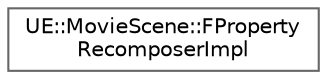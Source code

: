 digraph "Graphical Class Hierarchy"
{
 // INTERACTIVE_SVG=YES
 // LATEX_PDF_SIZE
  bgcolor="transparent";
  edge [fontname=Helvetica,fontsize=10,labelfontname=Helvetica,labelfontsize=10];
  node [fontname=Helvetica,fontsize=10,shape=box,height=0.2,width=0.4];
  rankdir="LR";
  Node0 [id="Node000000",label="UE::MovieScene::FProperty\lRecomposerImpl",height=0.2,width=0.4,color="grey40", fillcolor="white", style="filled",URL="$d8/d20/structUE_1_1MovieScene_1_1FPropertyRecomposerImpl.html",tooltip=" "];
}
